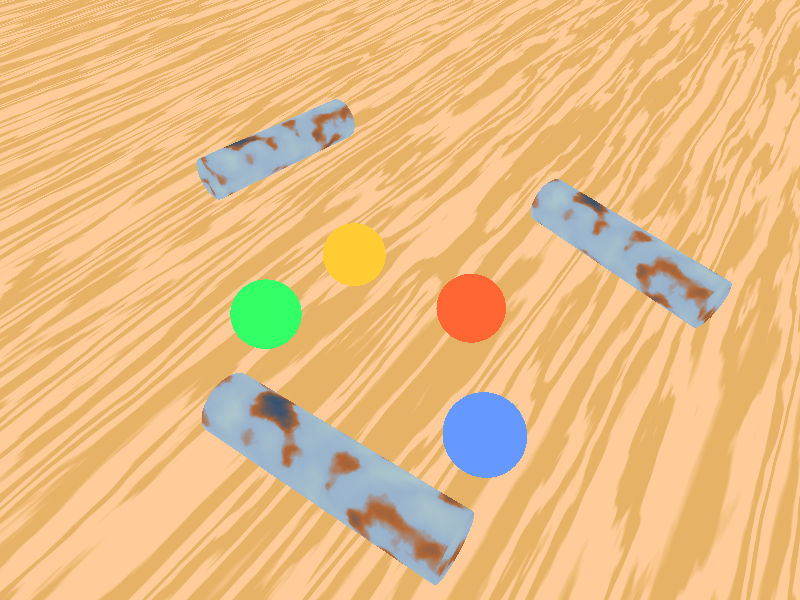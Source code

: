 camera {
    location <1, 4, -4>
    look_at <0, 0, 0>
}

// Light source on the right side of the scene
light_source {
    <8, 4, -3>
    color rgb <1, 1, 1>
    fade_distance 10 
    fade_power 2
    area_light <2, 0, 0>, <0, 2, 0>, 5, 5 
    circular
    orient
}

// Light source on the left side of the scene
light_source {
    <-8, 3, -1>
    color rgb <1, 0.7, 0.4>
    fade_distance 6
    fade_power 2
    area_light <3, 0, 0>, <0, 3, 0>, 5, 5
    circular
    orient
}

// Light source behind the scene
light_source {
    <3, 4, 8>
    color rgb <0.4, 0.9, 1>
    fade_distance 9 
    fade_power 2
    area_light <3, 0, 0>, <0, 3, 0>, 5, 5
    circular
    orient
}

#declare plank_normal =
normal {
    gradient x, 2 
    slope_map {
        [0.0 <0, 1>]
        [0.1 <1, 0>]
        [0.9 <1, 0>]
        [1.0 <0, -1>]
    }
    scale 2
};

#declare wood_normal =
normal {
    wood
    turbulence 0.5
    scale <0.5, 0.5, 5>
}

// Wooden plank
plane
{
    y, 0
    pigment {
        wood
        color_map {
            [0.4 rgb <0.9, 0.7, 0.4>]
            [0.6 rgb <1.0, 0.8, 0.6>]
        }
        turbulence 0.5
        scale <1, 1, 10>*.5
        rotate y*20
    }
    normal {
        average
        normal_map {
            [1 plank_normal]
            [1 wood_normal]
        }
        rotate <0, 15, 0>
    }
    finish {
        specular 0.5
        reflection 0.2
    }
}

#declare glass_finish =
finish {
    phong 0.8
    reflection 0.1
    refraction 1.0
    ior 1.5
}

#declare glass_ball = 
sphere {
    <0, 0.3, 0>, 0.3
    finish {
        glass_finish
    }
}

#declare metal_rod =
cylinder {
    <-1, 0.25, 0>, <1, 0.25, 0>, 0.25
    pigment {
        bozo
        color_map {
            [0.0 rgb <0.7, 0.8, 0.8>]
            [0.6 rgb <0.6, 0.7, 0.8>]
            [0.7 rgb <0.7, 0.4, 0.2>]
            [1.0 rgb <0.1, 0.3, 0.5>]
        }
        turbulence 0.4
        scale 0.2
    }
    normal {
        gradient x, 0.1 
        slope_map {
            [0.0 <1, 0>]
            [0.5 <0, -1>]
            [0.5 <0, 1>]
            [1.0 <1, 0>]
        }
        scale 0.1
    }
    finish {
        specular 0.5
        reflection 0.3
    }
}

// Red ball
object {
    glass_ball
    pigment {
        color rgbf <1, 0.4, 0.2, 0.9>
    }
    translate <0.7, 0, -0.25>
}

// Green ball
object {
    glass_ball
    pigment {
        color rgbf <0.2, 1, 0.4, 0.9>
    }
    translate <-1, 0, -0.75>
}

// Blue ball
object {
    glass_ball
    pigment {
        color rgbf <0.4, 0.6, 1, 0.9>
    }
    translate <1, 0, -1.5>
}

// Yellow ball
object {
    glass_ball
    pigment {
        color rgbf <1.0, 0.8, 0.2, 0.9>
    }
    translate <-0.5, 0, 0.2>
}

// Metal rod nearest to the camera
object {
    metal_rod
    rotate <0, 20, 0>
    translate <0, 0, -2>
}

// Metal rod in the middle 
object {
    metal_rod
    rotate <0, 40, 0>
    translate <2, 0, 1> 
}

// Metal rod farthest from the camera
object {
    metal_rod
    rotate <0, -60, 0>
    translate <-2, 0, 2> 
}
